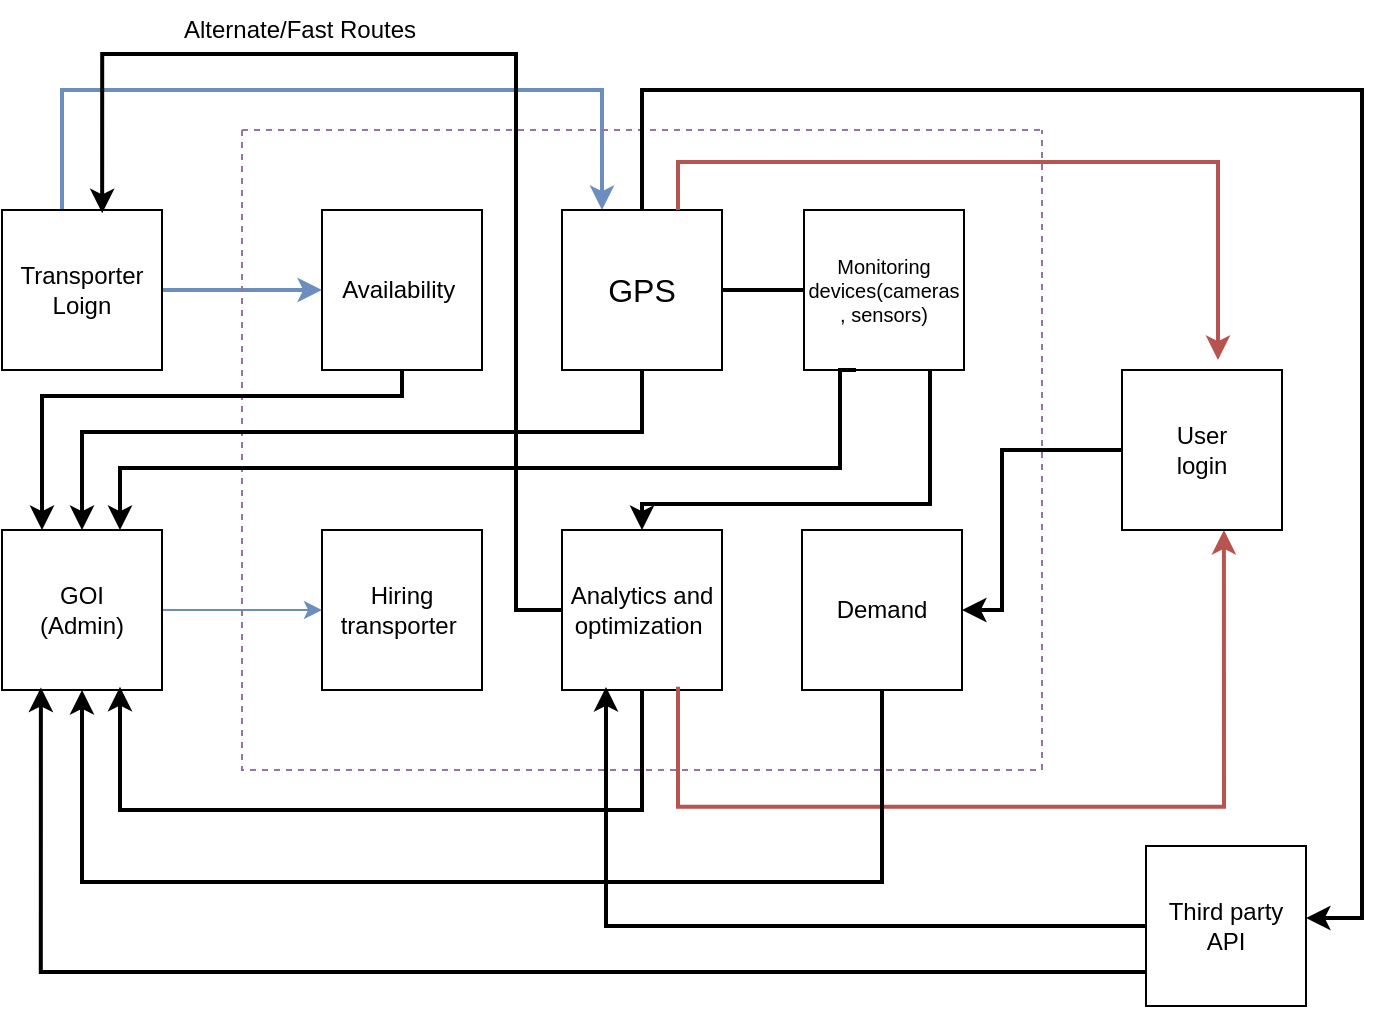 <mxfile version="22.0.4" type="github">
  <diagram name="Page-1" id="Olhc9g_w97RCL2uqgHVr">
    <mxGraphModel dx="1036" dy="674" grid="1" gridSize="9" guides="1" tooltips="1" connect="1" arrows="1" fold="1" page="1" pageScale="1" pageWidth="827" pageHeight="1169" math="0" shadow="0">
      <root>
        <mxCell id="0" />
        <mxCell id="1" parent="0" />
        <mxCell id="bZ3AOkUIXl0DLdlU-3I0-15" style="edgeStyle=orthogonalEdgeStyle;rounded=0;orthogonalLoop=1;jettySize=auto;html=1;entryX=0;entryY=0.5;entryDx=0;entryDy=0;fillColor=#dae8fc;strokeColor=#6c8ebf;strokeWidth=2;" parent="1" source="bZ3AOkUIXl0DLdlU-3I0-1" target="bZ3AOkUIXl0DLdlU-3I0-6" edge="1">
          <mxGeometry relative="1" as="geometry" />
        </mxCell>
        <mxCell id="bZ3AOkUIXl0DLdlU-3I0-46" style="edgeStyle=orthogonalEdgeStyle;rounded=0;orthogonalLoop=1;jettySize=auto;html=1;entryX=0.25;entryY=0;entryDx=0;entryDy=0;fillColor=#dae8fc;strokeColor=#6c8ebf;strokeWidth=2;" parent="1" source="bZ3AOkUIXl0DLdlU-3I0-1" target="bZ3AOkUIXl0DLdlU-3I0-10" edge="1">
          <mxGeometry relative="1" as="geometry">
            <Array as="points">
              <mxPoint x="70" y="180" />
              <mxPoint x="340" y="180" />
            </Array>
          </mxGeometry>
        </mxCell>
        <mxCell id="bZ3AOkUIXl0DLdlU-3I0-1" value="Transporter&lt;br&gt;Loign" style="whiteSpace=wrap;html=1;aspect=fixed;" parent="1" vertex="1">
          <mxGeometry x="40" y="240" width="80" height="80" as="geometry" />
        </mxCell>
        <mxCell id="bZ3AOkUIXl0DLdlU-3I0-16" style="edgeStyle=orthogonalEdgeStyle;rounded=0;orthogonalLoop=1;jettySize=auto;html=1;entryX=0;entryY=0.5;entryDx=0;entryDy=0;fillColor=#dae8fc;strokeColor=#6c8ebf;" parent="1" source="bZ3AOkUIXl0DLdlU-3I0-2" target="bZ3AOkUIXl0DLdlU-3I0-7" edge="1">
          <mxGeometry relative="1" as="geometry" />
        </mxCell>
        <mxCell id="bZ3AOkUIXl0DLdlU-3I0-2" value="GOI&lt;br&gt;(Admin)" style="whiteSpace=wrap;html=1;aspect=fixed;" parent="1" vertex="1">
          <mxGeometry x="40" y="400" width="80" height="80" as="geometry" />
        </mxCell>
        <mxCell id="bZ3AOkUIXl0DLdlU-3I0-4" value="" style="swimlane;startSize=0;fillColor=#e1d5e7;strokeColor=#9673a6;strokeWidth=1;dashed=1;" parent="1" vertex="1">
          <mxGeometry x="160" y="200" width="400" height="320" as="geometry" />
        </mxCell>
        <mxCell id="bZ3AOkUIXl0DLdlU-3I0-6" value="Availability&amp;nbsp;" style="whiteSpace=wrap;html=1;aspect=fixed;" parent="bZ3AOkUIXl0DLdlU-3I0-4" vertex="1">
          <mxGeometry x="40" y="40" width="80" height="80" as="geometry" />
        </mxCell>
        <mxCell id="bZ3AOkUIXl0DLdlU-3I0-7" value="Hiring transporter&amp;nbsp;" style="whiteSpace=wrap;html=1;aspect=fixed;" parent="bZ3AOkUIXl0DLdlU-3I0-4" vertex="1">
          <mxGeometry x="40" y="200" width="80" height="80" as="geometry" />
        </mxCell>
        <mxCell id="bZ3AOkUIXl0DLdlU-3I0-8" value="Demand" style="whiteSpace=wrap;html=1;aspect=fixed;" parent="bZ3AOkUIXl0DLdlU-3I0-4" vertex="1">
          <mxGeometry x="280" y="200" width="80" height="80" as="geometry" />
        </mxCell>
        <mxCell id="bZ3AOkUIXl0DLdlU-3I0-10" value="GPS" style="whiteSpace=wrap;html=1;aspect=fixed;fontSize=16;" parent="bZ3AOkUIXl0DLdlU-3I0-4" vertex="1">
          <mxGeometry x="160" y="40" width="80" height="80" as="geometry" />
        </mxCell>
        <mxCell id="bZ3AOkUIXl0DLdlU-3I0-51" style="edgeStyle=orthogonalEdgeStyle;rounded=0;orthogonalLoop=1;jettySize=auto;html=1;entryX=0.5;entryY=0;entryDx=0;entryDy=0;strokeWidth=2;" parent="bZ3AOkUIXl0DLdlU-3I0-4" source="bZ3AOkUIXl0DLdlU-3I0-30" target="bZ3AOkUIXl0DLdlU-3I0-50" edge="1">
          <mxGeometry relative="1" as="geometry">
            <Array as="points">
              <mxPoint x="344" y="187" />
              <mxPoint x="200" y="187" />
            </Array>
          </mxGeometry>
        </mxCell>
        <mxCell id="bZ3AOkUIXl0DLdlU-3I0-30" value="Monitoring devices(cameras , sensors)" style="whiteSpace=wrap;html=1;aspect=fixed;fontSize=10;align=center;verticalAlign=middle;" parent="bZ3AOkUIXl0DLdlU-3I0-4" vertex="1">
          <mxGeometry x="281" y="40" width="80" height="80" as="geometry" />
        </mxCell>
        <mxCell id="bZ3AOkUIXl0DLdlU-3I0-45" value="" style="endArrow=none;html=1;rounded=0;entryX=0;entryY=0.5;entryDx=0;entryDy=0;exitX=1;exitY=0.5;exitDx=0;exitDy=0;strokeWidth=2;" parent="bZ3AOkUIXl0DLdlU-3I0-4" source="bZ3AOkUIXl0DLdlU-3I0-10" target="bZ3AOkUIXl0DLdlU-3I0-30" edge="1">
          <mxGeometry width="50" height="50" relative="1" as="geometry">
            <mxPoint x="220" y="170" as="sourcePoint" />
            <mxPoint x="270" y="120" as="targetPoint" />
          </mxGeometry>
        </mxCell>
        <mxCell id="bZ3AOkUIXl0DLdlU-3I0-50" value="Analytics and optimization&amp;nbsp;" style="whiteSpace=wrap;html=1;aspect=fixed;" parent="bZ3AOkUIXl0DLdlU-3I0-4" vertex="1">
          <mxGeometry x="160" y="200" width="80" height="80" as="geometry" />
        </mxCell>
        <mxCell id="bZ3AOkUIXl0DLdlU-3I0-48" style="edgeStyle=orthogonalEdgeStyle;rounded=0;orthogonalLoop=1;jettySize=auto;html=1;entryX=0.75;entryY=0;entryDx=0;entryDy=0;strokeWidth=2;" parent="bZ3AOkUIXl0DLdlU-3I0-4" edge="1">
          <mxGeometry relative="1" as="geometry">
            <mxPoint x="307.0" y="120" as="sourcePoint" />
            <mxPoint x="-61.0" y="200" as="targetPoint" />
            <Array as="points">
              <mxPoint x="299" y="120" />
              <mxPoint x="299" y="169" />
              <mxPoint x="-61" y="169" />
            </Array>
          </mxGeometry>
        </mxCell>
        <mxCell id="qShZZp1poo3eGrlntpkV-2" style="edgeStyle=elbowEdgeStyle;rounded=0;orthogonalLoop=1;jettySize=auto;html=1;elbow=vertical;exitX=0.5;exitY=1;exitDx=0;exitDy=0;strokeWidth=2;" edge="1" parent="bZ3AOkUIXl0DLdlU-3I0-4" source="bZ3AOkUIXl0DLdlU-3I0-50">
          <mxGeometry relative="1" as="geometry">
            <mxPoint x="219" y="278.4" as="sourcePoint" />
            <mxPoint x="-61" y="278.4" as="targetPoint" />
            <Array as="points">
              <mxPoint x="74" y="340" />
            </Array>
          </mxGeometry>
        </mxCell>
        <mxCell id="bZ3AOkUIXl0DLdlU-3I0-52" style="edgeStyle=orthogonalEdgeStyle;rounded=0;orthogonalLoop=1;jettySize=auto;html=1;entryX=0.637;entryY=1.02;entryDx=0;entryDy=0;entryPerimeter=0;fillColor=#f8cecc;strokeColor=#b85450;strokeWidth=2;" parent="bZ3AOkUIXl0DLdlU-3I0-4" edge="1">
          <mxGeometry relative="1" as="geometry">
            <Array as="points">
              <mxPoint x="218" y="338.4" />
              <mxPoint x="491" y="338.4" />
            </Array>
            <mxPoint x="218" y="278.4" as="sourcePoint" />
            <mxPoint x="490.96" y="200" as="targetPoint" />
          </mxGeometry>
        </mxCell>
        <mxCell id="bZ3AOkUIXl0DLdlU-3I0-14" style="edgeStyle=orthogonalEdgeStyle;rounded=0;orthogonalLoop=1;jettySize=auto;html=1;entryX=1;entryY=0.5;entryDx=0;entryDy=0;strokeWidth=2;" parent="1" source="bZ3AOkUIXl0DLdlU-3I0-5" target="bZ3AOkUIXl0DLdlU-3I0-8" edge="1">
          <mxGeometry relative="1" as="geometry">
            <Array as="points">
              <mxPoint x="540" y="360" />
              <mxPoint x="540" y="440" />
            </Array>
          </mxGeometry>
        </mxCell>
        <mxCell id="bZ3AOkUIXl0DLdlU-3I0-5" value="User&lt;br&gt;login" style="whiteSpace=wrap;html=1;aspect=fixed;" parent="1" vertex="1">
          <mxGeometry x="600" y="320" width="80" height="80" as="geometry" />
        </mxCell>
        <mxCell id="bZ3AOkUIXl0DLdlU-3I0-23" style="edgeStyle=orthogonalEdgeStyle;rounded=0;orthogonalLoop=1;jettySize=auto;html=1;entryX=0.5;entryY=1;entryDx=0;entryDy=0;exitX=0.5;exitY=1;exitDx=0;exitDy=0;strokeWidth=2;" parent="1" source="bZ3AOkUIXl0DLdlU-3I0-8" target="bZ3AOkUIXl0DLdlU-3I0-2" edge="1">
          <mxGeometry relative="1" as="geometry">
            <mxPoint x="450.0" y="520" as="sourcePoint" />
            <mxPoint x="130.0" y="600" as="targetPoint" />
            <Array as="points">
              <mxPoint x="480" y="576" />
              <mxPoint x="80" y="576" />
            </Array>
          </mxGeometry>
        </mxCell>
        <mxCell id="bZ3AOkUIXl0DLdlU-3I0-26" style="edgeStyle=orthogonalEdgeStyle;rounded=0;orthogonalLoop=1;jettySize=auto;html=1;entryX=0.243;entryY=0.984;entryDx=0;entryDy=0;entryPerimeter=0;strokeWidth=2;" parent="1" source="bZ3AOkUIXl0DLdlU-3I0-24" target="bZ3AOkUIXl0DLdlU-3I0-2" edge="1">
          <mxGeometry relative="1" as="geometry">
            <mxPoint x="20" y="440" as="targetPoint" />
            <Array as="points">
              <mxPoint x="59" y="621" />
            </Array>
          </mxGeometry>
        </mxCell>
        <mxCell id="qShZZp1poo3eGrlntpkV-1" style="edgeStyle=orthogonalEdgeStyle;rounded=0;orthogonalLoop=1;jettySize=auto;html=1;entryX=0.275;entryY=0.981;entryDx=0;entryDy=0;entryPerimeter=0;strokeWidth=2;" edge="1" parent="1" source="bZ3AOkUIXl0DLdlU-3I0-24" target="bZ3AOkUIXl0DLdlU-3I0-50">
          <mxGeometry relative="1" as="geometry">
            <Array as="points">
              <mxPoint x="342" y="598" />
            </Array>
          </mxGeometry>
        </mxCell>
        <mxCell id="bZ3AOkUIXl0DLdlU-3I0-24" value="Third party API" style="whiteSpace=wrap;html=1;aspect=fixed;" parent="1" vertex="1">
          <mxGeometry x="612" y="558" width="80" height="80" as="geometry" />
        </mxCell>
        <mxCell id="bZ3AOkUIXl0DLdlU-3I0-25" style="edgeStyle=orthogonalEdgeStyle;rounded=0;orthogonalLoop=1;jettySize=auto;html=1;strokeWidth=2;" parent="1" source="bZ3AOkUIXl0DLdlU-3I0-10" target="bZ3AOkUIXl0DLdlU-3I0-24" edge="1">
          <mxGeometry relative="1" as="geometry">
            <Array as="points">
              <mxPoint x="360" y="180" />
              <mxPoint x="720" y="180" />
              <mxPoint x="720" y="594" />
            </Array>
          </mxGeometry>
        </mxCell>
        <mxCell id="bZ3AOkUIXl0DLdlU-3I0-37" style="edgeStyle=orthogonalEdgeStyle;rounded=0;orthogonalLoop=1;jettySize=auto;html=1;exitX=0.5;exitY=1;exitDx=0;exitDy=0;entryX=0.25;entryY=0;entryDx=0;entryDy=0;strokeWidth=2;" parent="1" source="bZ3AOkUIXl0DLdlU-3I0-6" target="bZ3AOkUIXl0DLdlU-3I0-2" edge="1">
          <mxGeometry relative="1" as="geometry">
            <Array as="points">
              <mxPoint x="240" y="333" />
              <mxPoint x="60" y="333" />
            </Array>
          </mxGeometry>
        </mxCell>
        <mxCell id="bZ3AOkUIXl0DLdlU-3I0-49" style="edgeStyle=orthogonalEdgeStyle;rounded=0;orthogonalLoop=1;jettySize=auto;html=1;entryX=0.5;entryY=0;entryDx=0;entryDy=0;strokeWidth=2;" parent="1" source="bZ3AOkUIXl0DLdlU-3I0-10" target="bZ3AOkUIXl0DLdlU-3I0-2" edge="1">
          <mxGeometry relative="1" as="geometry">
            <Array as="points">
              <mxPoint x="360" y="351" />
              <mxPoint x="80" y="351" />
            </Array>
          </mxGeometry>
        </mxCell>
        <mxCell id="bZ3AOkUIXl0DLdlU-3I0-53" style="edgeStyle=orthogonalEdgeStyle;rounded=0;orthogonalLoop=1;jettySize=auto;html=1;fillColor=#f8cecc;strokeColor=#b85450;strokeWidth=2;" parent="1" source="bZ3AOkUIXl0DLdlU-3I0-10" edge="1">
          <mxGeometry relative="1" as="geometry">
            <mxPoint x="648" y="315" as="targetPoint" />
            <Array as="points">
              <mxPoint x="378" y="216" />
              <mxPoint x="648" y="216" />
            </Array>
          </mxGeometry>
        </mxCell>
        <mxCell id="qShZZp1poo3eGrlntpkV-4" style="edgeStyle=orthogonalEdgeStyle;rounded=0;orthogonalLoop=1;jettySize=auto;html=1;entryX=0.626;entryY=0.02;entryDx=0;entryDy=0;entryPerimeter=0;strokeWidth=2;" edge="1" parent="1" source="bZ3AOkUIXl0DLdlU-3I0-50" target="bZ3AOkUIXl0DLdlU-3I0-1">
          <mxGeometry relative="1" as="geometry">
            <Array as="points">
              <mxPoint x="297" y="440" />
              <mxPoint x="297" y="162" />
              <mxPoint x="90" y="162" />
            </Array>
          </mxGeometry>
        </mxCell>
        <mxCell id="qShZZp1poo3eGrlntpkV-5" value="Alternate/Fast Routes" style="text;html=1;strokeColor=none;fillColor=none;align=center;verticalAlign=middle;whiteSpace=wrap;rounded=0;" vertex="1" parent="1">
          <mxGeometry x="108" y="135" width="162" height="30" as="geometry" />
        </mxCell>
      </root>
    </mxGraphModel>
  </diagram>
</mxfile>
